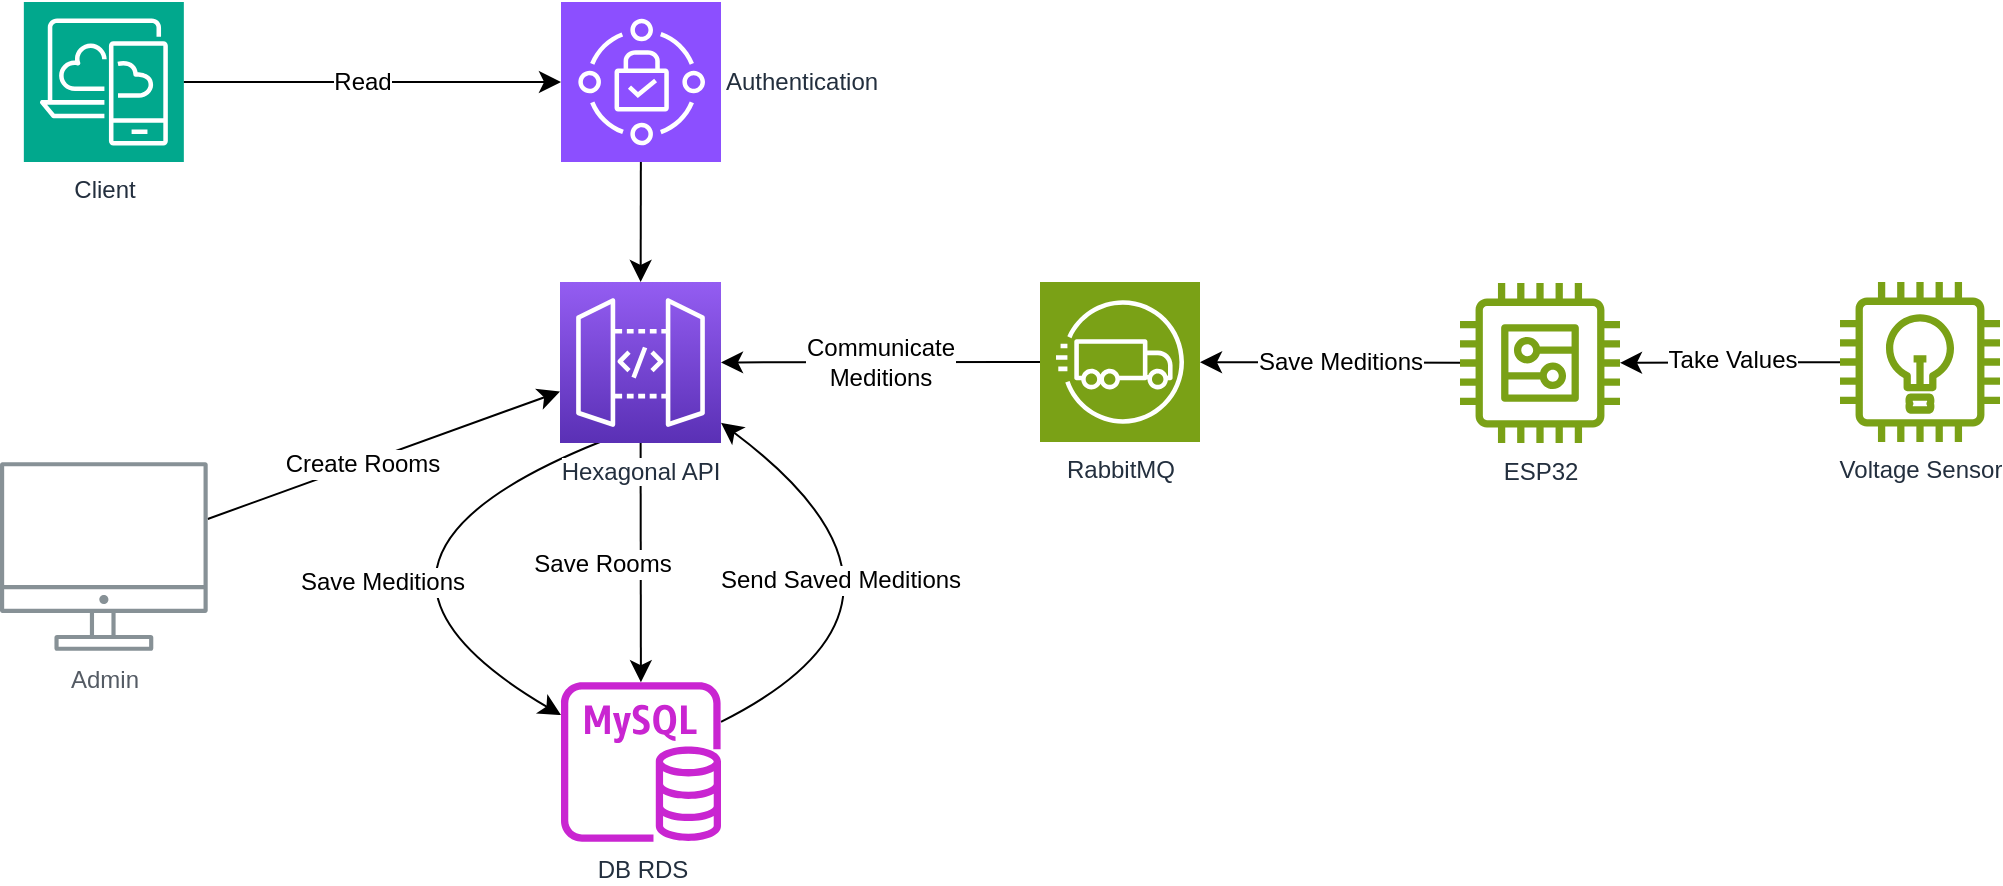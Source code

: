 <mxfile version="23.1.5" type="github">
  <diagram id="Ht1M8jgEwFfnCIfOTk4-" name="Page-1">
    <mxGraphModel dx="1042" dy="667" grid="1" gridSize="10" guides="1" tooltips="1" connect="1" arrows="1" fold="1" page="1" pageScale="1" pageWidth="1169" pageHeight="827" math="0" shadow="0">
      <root>
        <mxCell id="0" />
        <mxCell id="1" parent="0" />
        <mxCell id="EQKT6KufD331RUzwIeze-10" style="edgeStyle=none;curved=1;rounded=0;orthogonalLoop=1;jettySize=auto;html=1;fontSize=12;startSize=8;endSize=8;" edge="1" parent="1" source="UEzPUAAOIrF-is8g5C7q-109" target="UEzPUAAOIrF-is8g5C7q-114">
          <mxGeometry relative="1" as="geometry" />
        </mxCell>
        <mxCell id="EQKT6KufD331RUzwIeze-19" value="Create Rooms" style="edgeLabel;html=1;align=center;verticalAlign=middle;resizable=0;points=[];fontSize=12;" vertex="1" connectable="0" parent="EQKT6KufD331RUzwIeze-10">
          <mxGeometry x="0.04" relative="1" as="geometry">
            <mxPoint x="-15" y="5" as="offset" />
          </mxGeometry>
        </mxCell>
        <mxCell id="UEzPUAAOIrF-is8g5C7q-109" value="Admin&lt;div&gt;&lt;br/&gt;&lt;/div&gt;" style="outlineConnect=0;gradientColor=none;fontColor=#545B64;strokeColor=none;fillColor=#879196;dashed=0;verticalLabelPosition=bottom;verticalAlign=top;align=center;html=1;fontSize=12;fontStyle=0;aspect=fixed;shape=mxgraph.aws4.illustration_desktop;pointerEvents=1;labelBackgroundColor=#ffffff;" parent="1" vertex="1">
          <mxGeometry x="80.0" y="410" width="103.85" height="94.5" as="geometry" />
        </mxCell>
        <mxCell id="EQKT6KufD331RUzwIeze-12" style="edgeStyle=none;curved=1;rounded=0;orthogonalLoop=1;jettySize=auto;html=1;fontSize=12;startSize=8;endSize=8;" edge="1" parent="1" target="EQKT6KufD331RUzwIeze-7">
          <mxGeometry relative="1" as="geometry">
            <mxPoint x="400.25" y="520" as="targetPoint" />
            <mxPoint x="380" y="400" as="sourcePoint" />
            <Array as="points">
              <mxPoint x="230" y="460" />
            </Array>
          </mxGeometry>
        </mxCell>
        <mxCell id="EQKT6KufD331RUzwIeze-16" value="Save Meditions" style="edgeLabel;html=1;align=center;verticalAlign=middle;resizable=0;points=[];fontSize=12;" vertex="1" connectable="0" parent="EQKT6KufD331RUzwIeze-12">
          <mxGeometry x="-0.311" y="7" relative="1" as="geometry">
            <mxPoint x="-12" y="23" as="offset" />
          </mxGeometry>
        </mxCell>
        <mxCell id="EQKT6KufD331RUzwIeze-39" style="edgeStyle=none;curved=1;rounded=0;orthogonalLoop=1;jettySize=auto;html=1;fontSize=12;startSize=8;endSize=8;" edge="1" parent="1" source="UEzPUAAOIrF-is8g5C7q-114" target="EQKT6KufD331RUzwIeze-7">
          <mxGeometry relative="1" as="geometry" />
        </mxCell>
        <mxCell id="EQKT6KufD331RUzwIeze-40" value="Save Rooms" style="edgeLabel;html=1;align=center;verticalAlign=middle;resizable=0;points=[];fontSize=12;" vertex="1" connectable="0" parent="EQKT6KufD331RUzwIeze-39">
          <mxGeometry x="-0.276" y="1" relative="1" as="geometry">
            <mxPoint x="-21" y="17" as="offset" />
          </mxGeometry>
        </mxCell>
        <mxCell id="UEzPUAAOIrF-is8g5C7q-114" value="Hexagonal API" style="outlineConnect=0;fontColor=#232F3E;gradientColor=#945DF2;gradientDirection=north;fillColor=#5A30B5;strokeColor=#ffffff;dashed=0;verticalLabelPosition=bottom;verticalAlign=top;align=center;html=1;fontSize=12;fontStyle=0;aspect=fixed;shape=mxgraph.aws4.resourceIcon;resIcon=mxgraph.aws4.api_gateway;labelBackgroundColor=#ffffff;" parent="1" vertex="1">
          <mxGeometry x="360" y="320" width="80.5" height="80.5" as="geometry" />
        </mxCell>
        <mxCell id="EQKT6KufD331RUzwIeze-36" style="edgeStyle=none;curved=1;rounded=0;orthogonalLoop=1;jettySize=auto;html=1;fontSize=12;startSize=8;endSize=8;" edge="1" parent="1" source="EQKT6KufD331RUzwIeze-3" target="UEzPUAAOIrF-is8g5C7q-114">
          <mxGeometry relative="1" as="geometry" />
        </mxCell>
        <mxCell id="EQKT6KufD331RUzwIeze-3" value="Authentication" style="sketch=0;points=[[0,0,0],[0.25,0,0],[0.5,0,0],[0.75,0,0],[1,0,0],[0,1,0],[0.25,1,0],[0.5,1,0],[0.75,1,0],[1,1,0],[0,0.25,0],[0,0.5,0],[0,0.75,0],[1,0.25,0],[1,0.5,0],[1,0.75,0]];outlineConnect=0;fontColor=#232F3E;fillColor=#8C4FFF;strokeColor=#ffffff;dashed=0;verticalLabelPosition=middle;verticalAlign=middle;align=left;html=1;fontSize=12;fontStyle=0;aspect=fixed;shape=mxgraph.aws4.resourceIcon;resIcon=mxgraph.aws4.verified_access;labelPosition=right;" vertex="1" parent="1">
          <mxGeometry x="360.5" y="180" width="80" height="80" as="geometry" />
        </mxCell>
        <mxCell id="EQKT6KufD331RUzwIeze-5" value="Client" style="sketch=0;points=[[0,0,0],[0.25,0,0],[0.5,0,0],[0.75,0,0],[1,0,0],[0,1,0],[0.25,1,0],[0.5,1,0],[0.75,1,0],[1,1,0],[0,0.25,0],[0,0.5,0],[0,0.75,0],[1,0.25,0],[1,0.5,0],[1,0.75,0]];outlineConnect=0;fontColor=#232F3E;fillColor=#01A88D;strokeColor=#ffffff;dashed=0;verticalLabelPosition=bottom;verticalAlign=top;align=center;html=1;fontSize=12;fontStyle=0;aspect=fixed;shape=mxgraph.aws4.resourceIcon;resIcon=mxgraph.aws4.desktop_and_app_streaming;" vertex="1" parent="1">
          <mxGeometry x="91.92" y="180" width="80" height="80" as="geometry" />
        </mxCell>
        <mxCell id="EQKT6KufD331RUzwIeze-37" style="edgeStyle=none;curved=1;rounded=0;orthogonalLoop=1;jettySize=auto;html=1;fontSize=12;startSize=8;endSize=8;" edge="1" parent="1" source="EQKT6KufD331RUzwIeze-7" target="UEzPUAAOIrF-is8g5C7q-114">
          <mxGeometry relative="1" as="geometry">
            <Array as="points">
              <mxPoint x="560" y="480" />
            </Array>
          </mxGeometry>
        </mxCell>
        <mxCell id="EQKT6KufD331RUzwIeze-38" value="Send Saved Meditions" style="edgeLabel;html=1;align=center;verticalAlign=middle;resizable=0;points=[];fontSize=12;" vertex="1" connectable="0" parent="EQKT6KufD331RUzwIeze-37">
          <mxGeometry x="0.325" y="28" relative="1" as="geometry">
            <mxPoint y="-1" as="offset" />
          </mxGeometry>
        </mxCell>
        <mxCell id="EQKT6KufD331RUzwIeze-7" value="DB RDS" style="sketch=0;outlineConnect=0;fontColor=#232F3E;gradientColor=none;fillColor=#C925D1;strokeColor=none;dashed=0;verticalLabelPosition=bottom;verticalAlign=top;align=center;html=1;fontSize=12;fontStyle=0;aspect=fixed;pointerEvents=1;shape=mxgraph.aws4.rds_mysql_instance;" vertex="1" parent="1">
          <mxGeometry x="360.5" y="520" width="80" height="80" as="geometry" />
        </mxCell>
        <mxCell id="EQKT6KufD331RUzwIeze-24" style="edgeStyle=none;curved=1;rounded=0;orthogonalLoop=1;jettySize=auto;html=1;exitX=0;exitY=0.5;exitDx=0;exitDy=0;exitPerimeter=0;fontSize=12;startSize=8;endSize=8;" edge="1" parent="1" source="EQKT6KufD331RUzwIeze-8" target="UEzPUAAOIrF-is8g5C7q-114">
          <mxGeometry relative="1" as="geometry" />
        </mxCell>
        <mxCell id="EQKT6KufD331RUzwIeze-33" value="Communicate&lt;br&gt;Meditions" style="edgeLabel;html=1;align=center;verticalAlign=middle;resizable=0;points=[];fontSize=12;" vertex="1" connectable="0" parent="EQKT6KufD331RUzwIeze-24">
          <mxGeometry x="0.055" y="-2" relative="1" as="geometry">
            <mxPoint x="4" y="2" as="offset" />
          </mxGeometry>
        </mxCell>
        <mxCell id="EQKT6KufD331RUzwIeze-8" value="RabbitMQ" style="sketch=0;points=[[0,0,0],[0.25,0,0],[0.5,0,0],[0.75,0,0],[1,0,0],[0,1,0],[0.25,1,0],[0.5,1,0],[0.75,1,0],[1,1,0],[0,0.25,0],[0,0.5,0],[0,0.75,0],[1,0.25,0],[1,0.5,0],[1,0.75,0]];outlineConnect=0;fontColor=#232F3E;fillColor=#7AA116;strokeColor=#ffffff;dashed=0;verticalLabelPosition=bottom;verticalAlign=top;align=center;html=1;fontSize=12;fontStyle=0;aspect=fixed;shape=mxgraph.aws4.resourceIcon;resIcon=mxgraph.aws4.snowmobile;" vertex="1" parent="1">
          <mxGeometry x="600" y="320" width="80" height="80" as="geometry" />
        </mxCell>
        <mxCell id="EQKT6KufD331RUzwIeze-22" style="edgeStyle=none;curved=1;rounded=0;orthogonalLoop=1;jettySize=auto;html=1;exitX=1;exitY=0.5;exitDx=0;exitDy=0;exitPerimeter=0;entryX=0;entryY=0.5;entryDx=0;entryDy=0;entryPerimeter=0;fontSize=12;startSize=8;endSize=8;" edge="1" parent="1" source="EQKT6KufD331RUzwIeze-5" target="EQKT6KufD331RUzwIeze-3">
          <mxGeometry relative="1" as="geometry" />
        </mxCell>
        <mxCell id="EQKT6KufD331RUzwIeze-34" value="Read" style="edgeLabel;html=1;align=center;verticalAlign=middle;resizable=0;points=[];fontSize=12;" vertex="1" connectable="0" parent="EQKT6KufD331RUzwIeze-22">
          <mxGeometry x="0.066" y="-2" relative="1" as="geometry">
            <mxPoint x="-12" y="-2" as="offset" />
          </mxGeometry>
        </mxCell>
        <mxCell id="EQKT6KufD331RUzwIeze-29" style="edgeStyle=none;curved=1;rounded=0;orthogonalLoop=1;jettySize=auto;html=1;fontSize=12;startSize=8;endSize=8;" edge="1" parent="1" source="EQKT6KufD331RUzwIeze-25" target="EQKT6KufD331RUzwIeze-26">
          <mxGeometry relative="1" as="geometry" />
        </mxCell>
        <mxCell id="EQKT6KufD331RUzwIeze-31" value="Take Values" style="edgeLabel;html=1;align=center;verticalAlign=middle;resizable=0;points=[];fontSize=12;" vertex="1" connectable="0" parent="EQKT6KufD331RUzwIeze-29">
          <mxGeometry x="-0.015" y="-1" relative="1" as="geometry">
            <mxPoint as="offset" />
          </mxGeometry>
        </mxCell>
        <mxCell id="EQKT6KufD331RUzwIeze-25" value="Voltage Sensor" style="sketch=0;outlineConnect=0;fontColor=#232F3E;gradientColor=none;fillColor=#7AA116;strokeColor=none;dashed=0;verticalLabelPosition=bottom;verticalAlign=top;align=center;html=1;fontSize=12;fontStyle=0;aspect=fixed;pointerEvents=1;shape=mxgraph.aws4.lightbulb;" vertex="1" parent="1">
          <mxGeometry x="1000" y="320" width="80" height="80" as="geometry" />
        </mxCell>
        <mxCell id="EQKT6KufD331RUzwIeze-30" style="edgeStyle=none;curved=1;rounded=0;orthogonalLoop=1;jettySize=auto;html=1;fontSize=12;startSize=8;endSize=8;" edge="1" parent="1" source="EQKT6KufD331RUzwIeze-26" target="EQKT6KufD331RUzwIeze-8">
          <mxGeometry relative="1" as="geometry" />
        </mxCell>
        <mxCell id="EQKT6KufD331RUzwIeze-32" value="Save Meditions" style="edgeLabel;html=1;align=center;verticalAlign=middle;resizable=0;points=[];fontSize=12;" vertex="1" connectable="0" parent="EQKT6KufD331RUzwIeze-30">
          <mxGeometry x="0.154" y="-2" relative="1" as="geometry">
            <mxPoint x="15" y="2" as="offset" />
          </mxGeometry>
        </mxCell>
        <mxCell id="EQKT6KufD331RUzwIeze-26" value="ESP32" style="sketch=0;outlineConnect=0;fontColor=#232F3E;gradientColor=none;fillColor=#7AA116;strokeColor=none;dashed=0;verticalLabelPosition=bottom;verticalAlign=top;align=center;html=1;fontSize=12;fontStyle=0;aspect=fixed;pointerEvents=1;shape=mxgraph.aws4.generic;" vertex="1" parent="1">
          <mxGeometry x="810" y="320.5" width="80" height="80" as="geometry" />
        </mxCell>
      </root>
    </mxGraphModel>
  </diagram>
</mxfile>
